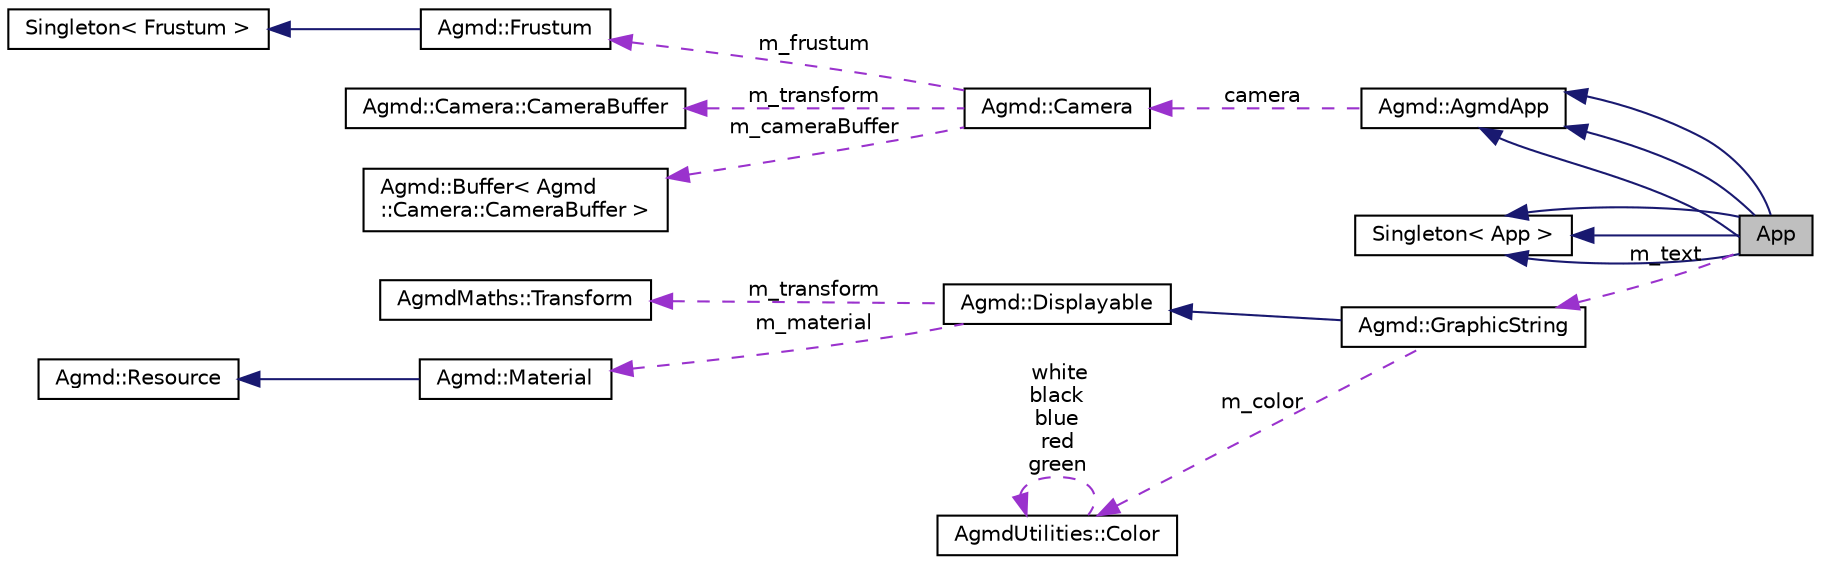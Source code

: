 digraph "App"
{
  edge [fontname="Helvetica",fontsize="10",labelfontname="Helvetica",labelfontsize="10"];
  node [fontname="Helvetica",fontsize="10",shape=record];
  rankdir="LR";
  Node1 [label="App",height=0.2,width=0.4,color="black", fillcolor="grey75", style="filled" fontcolor="black"];
  Node2 -> Node1 [dir="back",color="midnightblue",fontsize="10",style="solid",fontname="Helvetica"];
  Node2 [label="Agmd::AgmdApp",height=0.2,width=0.4,color="black", fillcolor="white", style="filled",URL="$class_agmd_1_1_agmd_app.html"];
  Node3 -> Node2 [dir="back",color="darkorchid3",fontsize="10",style="dashed",label=" camera" ,fontname="Helvetica"];
  Node3 [label="Agmd::Camera",height=0.2,width=0.4,color="black", fillcolor="white", style="filled",URL="$class_agmd_1_1_camera.html"];
  Node4 -> Node3 [dir="back",color="darkorchid3",fontsize="10",style="dashed",label=" m_frustum" ,fontname="Helvetica"];
  Node4 [label="Agmd::Frustum",height=0.2,width=0.4,color="black", fillcolor="white", style="filled",URL="$class_agmd_1_1_frustum.html"];
  Node5 -> Node4 [dir="back",color="midnightblue",fontsize="10",style="solid",fontname="Helvetica"];
  Node5 [label="Singleton\< Frustum \>",height=0.2,width=0.4,color="black", fillcolor="white", style="filled",URL="$class_singleton.html"];
  Node6 -> Node3 [dir="back",color="darkorchid3",fontsize="10",style="dashed",label=" m_transform" ,fontname="Helvetica"];
  Node6 [label="Agmd::Camera::CameraBuffer",height=0.2,width=0.4,color="black", fillcolor="white", style="filled",URL="$struct_agmd_1_1_camera_1_1_camera_buffer.html"];
  Node7 -> Node3 [dir="back",color="darkorchid3",fontsize="10",style="dashed",label=" m_cameraBuffer" ,fontname="Helvetica"];
  Node7 [label="Agmd::Buffer\< Agmd\l::Camera::CameraBuffer \>",height=0.2,width=0.4,color="black", fillcolor="white", style="filled",URL="$class_agmd_1_1_buffer.html"];
  Node8 -> Node1 [dir="back",color="midnightblue",fontsize="10",style="solid",fontname="Helvetica"];
  Node8 [label="Singleton\< App \>",height=0.2,width=0.4,color="black", fillcolor="white", style="filled",URL="$class_singleton.html"];
  Node2 -> Node1 [dir="back",color="midnightblue",fontsize="10",style="solid",fontname="Helvetica"];
  Node8 -> Node1 [dir="back",color="midnightblue",fontsize="10",style="solid",fontname="Helvetica"];
  Node2 -> Node1 [dir="back",color="midnightblue",fontsize="10",style="solid",fontname="Helvetica"];
  Node8 -> Node1 [dir="back",color="midnightblue",fontsize="10",style="solid",fontname="Helvetica"];
  Node9 -> Node1 [dir="back",color="darkorchid3",fontsize="10",style="dashed",label=" m_text" ,fontname="Helvetica"];
  Node9 [label="Agmd::GraphicString",height=0.2,width=0.4,color="black", fillcolor="white", style="filled",URL="$class_agmd_1_1_graphic_string.html"];
  Node10 -> Node9 [dir="back",color="midnightblue",fontsize="10",style="solid",fontname="Helvetica"];
  Node10 [label="Agmd::Displayable",height=0.2,width=0.4,color="black", fillcolor="white", style="filled",URL="$class_agmd_1_1_displayable.html"];
  Node11 -> Node10 [dir="back",color="darkorchid3",fontsize="10",style="dashed",label=" m_transform" ,fontname="Helvetica"];
  Node11 [label="AgmdMaths::Transform",height=0.2,width=0.4,color="black", fillcolor="white", style="filled",URL="$class_agmd_maths_1_1_transform.html"];
  Node12 -> Node10 [dir="back",color="darkorchid3",fontsize="10",style="dashed",label=" m_material" ,fontname="Helvetica"];
  Node12 [label="Agmd::Material",height=0.2,width=0.4,color="black", fillcolor="white", style="filled",URL="$class_agmd_1_1_material.html"];
  Node13 -> Node12 [dir="back",color="midnightblue",fontsize="10",style="solid",fontname="Helvetica"];
  Node13 [label="Agmd::Resource",height=0.2,width=0.4,color="black", fillcolor="white", style="filled",URL="$class_agmd_1_1_resource.html"];
  Node14 -> Node9 [dir="back",color="darkorchid3",fontsize="10",style="dashed",label=" m_color" ,fontname="Helvetica"];
  Node14 [label="AgmdUtilities::Color",height=0.2,width=0.4,color="black", fillcolor="white", style="filled",URL="$class_agmd_utilities_1_1_color.html"];
  Node14 -> Node14 [dir="back",color="darkorchid3",fontsize="10",style="dashed",label=" white\nblack\nblue\nred\ngreen" ,fontname="Helvetica"];
}
